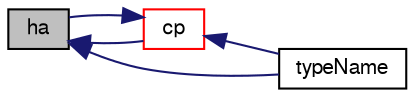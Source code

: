 digraph "ha"
{
  bgcolor="transparent";
  edge [fontname="FreeSans",fontsize="10",labelfontname="FreeSans",labelfontsize="10"];
  node [fontname="FreeSans",fontsize="10",shape=record];
  rankdir="LR";
  Node168 [label="ha",height=0.2,width=0.4,color="black", fillcolor="grey75", style="filled", fontcolor="black"];
  Node168 -> Node169 [dir="back",color="midnightblue",fontsize="10",style="solid",fontname="FreeSans"];
  Node169 [label="cp",height=0.2,width=0.4,color="red",URL="$a30362.html#a68cc4116ee1e7f03181ae4ec51672064",tooltip="Heat capacity at constant pressure [J/(kmol K)]. "];
  Node169 -> Node168 [dir="back",color="midnightblue",fontsize="10",style="solid",fontname="FreeSans"];
  Node169 -> Node171 [dir="back",color="midnightblue",fontsize="10",style="solid",fontname="FreeSans"];
  Node171 [label="typeName",height=0.2,width=0.4,color="black",URL="$a30362.html#a561f535eabff4d94fd999c48df4443bd",tooltip="Return the instantiated type name. "];
  Node168 -> Node171 [dir="back",color="midnightblue",fontsize="10",style="solid",fontname="FreeSans"];
}
